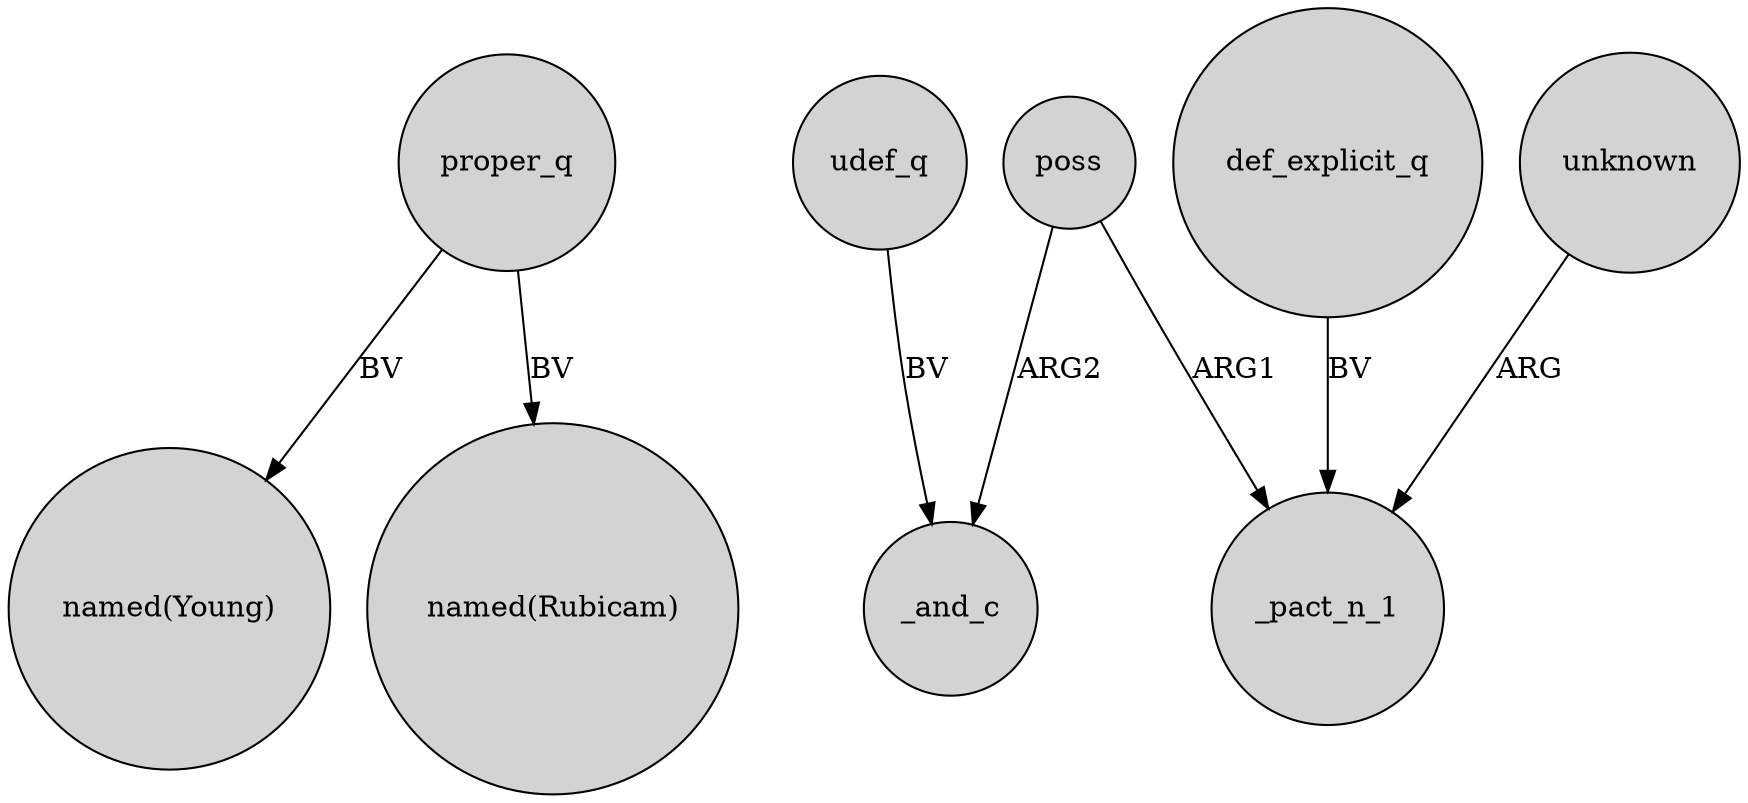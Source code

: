 digraph {
	node [shape=circle style=filled]
	proper_q -> "named(Young)" [label=BV]
	poss -> _and_c [label=ARG2]
	udef_q -> _and_c [label=BV]
	unknown -> _pact_n_1 [label=ARG]
	poss -> _pact_n_1 [label=ARG1]
	proper_q -> "named(Rubicam)" [label=BV]
	def_explicit_q -> _pact_n_1 [label=BV]
}
